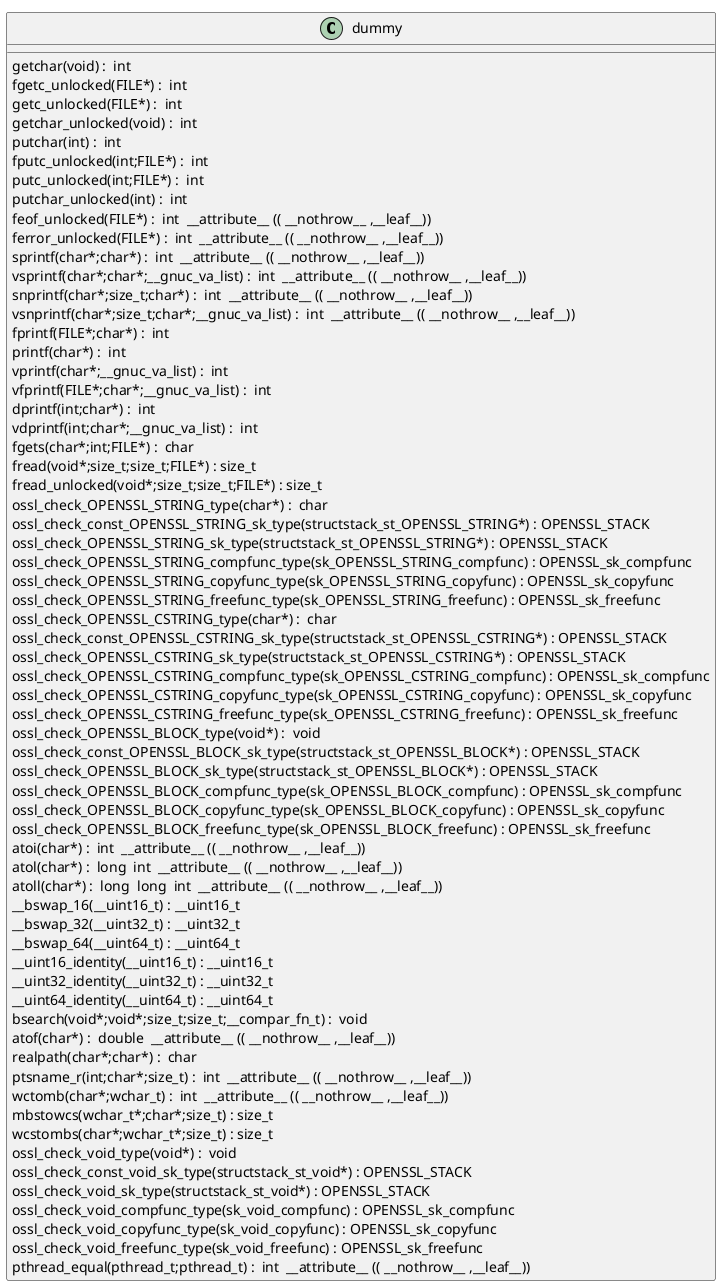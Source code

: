 @startuml
!pragma layout smetana
class dummy {
getchar(void) :  int  [[[./../.././qc/ssl/ssl_txt.c.html#742]]]
fgetc_unlocked(FILE*) :  int  [[[./../.././qc/ssl/ssl_txt.c.html#751]]]
getc_unlocked(FILE*) :  int  [[[./../.././qc/ssl/ssl_txt.c.html#761]]]
getchar_unlocked(void) :  int  [[[./../.././qc/ssl/ssl_txt.c.html#768]]]
putchar(int) :  int  [[[./../.././qc/ssl/ssl_txt.c.html#777]]]
fputc_unlocked(int;FILE*) :  int  [[[./../.././qc/ssl/ssl_txt.c.html#786]]]
putc_unlocked(int;FILE*) :  int  [[[./../.././qc/ssl/ssl_txt.c.html#796]]]
putchar_unlocked(int) :  int  [[[./../.././qc/ssl/ssl_txt.c.html#803]]]
feof_unlocked(FILE*) :  int  __attribute__ (( __nothrow__ ,__leaf__)) [[[./../.././qc/ssl/ssl_txt.c.html#809]]]
ferror_unlocked(FILE*) :  int  __attribute__ (( __nothrow__ ,__leaf__)) [[[./../.././qc/ssl/ssl_txt.c.html#816]]]
sprintf(char*;char*) :  int  __attribute__ (( __nothrow__ ,__leaf__)) [[[./../.././qc/ssl/ssl_txt.c.html#835]]]
vsprintf(char*;char*;__gnuc_va_list) :  int  __attribute__ (( __nothrow__ ,__leaf__)) [[[./../.././qc/ssl/ssl_txt.c.html#848]]]
snprintf(char*;size_t;char*) :  int  __attribute__ (( __nothrow__ ,__leaf__)) [[[./../.././qc/ssl/ssl_txt.c.html#867]]]
vsnprintf(char*;size_t;char*;__gnuc_va_list) :  int  __attribute__ (( __nothrow__ ,__leaf__)) [[[./../.././qc/ssl/ssl_txt.c.html#881]]]
fprintf(FILE*;char*) :  int  [[[./../.././qc/ssl/ssl_txt.c.html#902]]]
printf(char*) :  int  [[[./../.././qc/ssl/ssl_txt.c.html#909]]]
vprintf(char*;__gnuc_va_list) :  int  [[[./../.././qc/ssl/ssl_txt.c.html#921]]]
vfprintf(FILE*;char*;__gnuc_va_list) :  int  [[[./../.././qc/ssl/ssl_txt.c.html#931]]]
dprintf(int;char*) :  int  [[[./../.././qc/ssl/ssl_txt.c.html#946]]]
vdprintf(int;char*;__gnuc_va_list) :  int  [[[./../.././qc/ssl/ssl_txt.c.html#957]]]
fgets(char*;int;FILE*) :  char  [[[./../.././qc/ssl/ssl_txt.c.html#976]]]
fread(void*;size_t;size_t;FILE*) : size_t [[[./../.././qc/ssl/ssl_txt.c.html#1002]]]
fread_unlocked(void*;size_t;size_t;FILE*) : size_t [[[./../.././qc/ssl/ssl_txt.c.html#1029]]]
ossl_check_OPENSSL_STRING_type(char*) :  char  [[[./../.././qc/ssl/ssl_txt.c.html#1332]]]
ossl_check_const_OPENSSL_STRING_sk_type(structstack_st_OPENSSL_STRING*) : OPENSSL_STACK [[[./../.././qc/ssl/ssl_txt.c.html#1332]]]
ossl_check_OPENSSL_STRING_sk_type(structstack_st_OPENSSL_STRING*) : OPENSSL_STACK [[[./../.././qc/ssl/ssl_txt.c.html#1332]]]
ossl_check_OPENSSL_STRING_compfunc_type(sk_OPENSSL_STRING_compfunc) : OPENSSL_sk_compfunc [[[./../.././qc/ssl/ssl_txt.c.html#1332]]]
ossl_check_OPENSSL_STRING_copyfunc_type(sk_OPENSSL_STRING_copyfunc) : OPENSSL_sk_copyfunc [[[./../.././qc/ssl/ssl_txt.c.html#1332]]]
ossl_check_OPENSSL_STRING_freefunc_type(sk_OPENSSL_STRING_freefunc) : OPENSSL_sk_freefunc [[[./../.././qc/ssl/ssl_txt.c.html#1332]]]
ossl_check_OPENSSL_CSTRING_type(char*) :  char  [[[./../.././qc/ssl/ssl_txt.c.html#1334]]]
ossl_check_const_OPENSSL_CSTRING_sk_type(structstack_st_OPENSSL_CSTRING*) : OPENSSL_STACK [[[./../.././qc/ssl/ssl_txt.c.html#1334]]]
ossl_check_OPENSSL_CSTRING_sk_type(structstack_st_OPENSSL_CSTRING*) : OPENSSL_STACK [[[./../.././qc/ssl/ssl_txt.c.html#1334]]]
ossl_check_OPENSSL_CSTRING_compfunc_type(sk_OPENSSL_CSTRING_compfunc) : OPENSSL_sk_compfunc [[[./../.././qc/ssl/ssl_txt.c.html#1334]]]
ossl_check_OPENSSL_CSTRING_copyfunc_type(sk_OPENSSL_CSTRING_copyfunc) : OPENSSL_sk_copyfunc [[[./../.././qc/ssl/ssl_txt.c.html#1334]]]
ossl_check_OPENSSL_CSTRING_freefunc_type(sk_OPENSSL_CSTRING_freefunc) : OPENSSL_sk_freefunc [[[./../.././qc/ssl/ssl_txt.c.html#1334]]]
ossl_check_OPENSSL_BLOCK_type(void*) :  void  [[[./../.././qc/ssl/ssl_txt.c.html#1337]]]
ossl_check_const_OPENSSL_BLOCK_sk_type(structstack_st_OPENSSL_BLOCK*) : OPENSSL_STACK [[[./../.././qc/ssl/ssl_txt.c.html#1337]]]
ossl_check_OPENSSL_BLOCK_sk_type(structstack_st_OPENSSL_BLOCK*) : OPENSSL_STACK [[[./../.././qc/ssl/ssl_txt.c.html#1337]]]
ossl_check_OPENSSL_BLOCK_compfunc_type(sk_OPENSSL_BLOCK_compfunc) : OPENSSL_sk_compfunc [[[./../.././qc/ssl/ssl_txt.c.html#1337]]]
ossl_check_OPENSSL_BLOCK_copyfunc_type(sk_OPENSSL_BLOCK_copyfunc) : OPENSSL_sk_copyfunc [[[./../.././qc/ssl/ssl_txt.c.html#1337]]]
ossl_check_OPENSSL_BLOCK_freefunc_type(sk_OPENSSL_BLOCK_freefunc) : OPENSSL_sk_freefunc [[[./../.././qc/ssl/ssl_txt.c.html#1337]]]
atoi(char*) :  int  __attribute__ (( __nothrow__ ,__leaf__)) [[[./../.././qc/ssl/ssl_txt.c.html#1648]]]
atol(char*) :  long  int  __attribute__ (( __nothrow__ ,__leaf__)) [[[./../.././qc/ssl/ssl_txt.c.html#1653]]]
atoll(char*) :  long  long  int  __attribute__ (( __nothrow__ ,__leaf__)) [[[./../.././qc/ssl/ssl_txt.c.html#1660]]]
__bswap_16(__uint16_t) : __uint16_t [[[./../.././qc/ssl/ssl_txt.c.html#1807]]]
__bswap_32(__uint32_t) : __uint32_t [[[./../.././qc/ssl/ssl_txt.c.html#1822]]]
__bswap_64(__uint64_t) : __uint64_t [[[./../.././qc/ssl/ssl_txt.c.html#1832]]]
__uint16_identity(__uint16_t) : __uint16_t [[[./../.././qc/ssl/ssl_txt.c.html#1844]]]
__uint32_identity(__uint32_t) : __uint32_t [[[./../.././qc/ssl/ssl_txt.c.html#1850]]]
__uint64_identity(__uint64_t) : __uint64_t [[[./../.././qc/ssl/ssl_txt.c.html#1856]]]
bsearch(void*;void*;size_t;size_t;__compar_fn_t) :  void  [[[./../.././qc/ssl/ssl_txt.c.html#2524]]]
atof(char*) :  double  __attribute__ (( __nothrow__ ,__leaf__)) [[[./../.././qc/ssl/ssl_txt.c.html#1]]]
realpath(char*;char*) :  char  [[[./../.././qc/ssl/ssl_txt.c.html#1]]]
ptsname_r(int;char*;size_t) :  int  __attribute__ (( __nothrow__ ,__leaf__)) [[[./../.././qc/ssl/ssl_txt.c.html#1]]]
wctomb(char*;wchar_t) :  int  __attribute__ (( __nothrow__ ,__leaf__)) [[[./../.././qc/ssl/ssl_txt.c.html#1]]]
mbstowcs(wchar_t*;char*;size_t) : size_t [[[./../.././qc/ssl/ssl_txt.c.html#1]]]
wcstombs(char*;wchar_t*;size_t) : size_t [[[./../.././qc/ssl/ssl_txt.c.html#1]]]
ossl_check_void_type(void*) :  void  [[[./../.././qc/ssl/ssl_txt.c.html#1]]]
ossl_check_const_void_sk_type(structstack_st_void*) : OPENSSL_STACK [[[./../.././qc/ssl/ssl_txt.c.html#1]]]
ossl_check_void_sk_type(structstack_st_void*) : OPENSSL_STACK [[[./../.././qc/ssl/ssl_txt.c.html#1]]]
ossl_check_void_compfunc_type(sk_void_compfunc) : OPENSSL_sk_compfunc [[[./../.././qc/ssl/ssl_txt.c.html#1]]]
ossl_check_void_copyfunc_type(sk_void_copyfunc) : OPENSSL_sk_copyfunc [[[./../.././qc/ssl/ssl_txt.c.html#1]]]
ossl_check_void_freefunc_type(sk_void_freefunc) : OPENSSL_sk_freefunc [[[./../.././qc/ssl/ssl_txt.c.html#1]]]
pthread_equal(pthread_t;pthread_t) :  int  __attribute__ (( __nothrow__ ,__leaf__)) [[[./../.././qc/ssl/ssl_txt.c.html#1]]]
} 
@enduml
